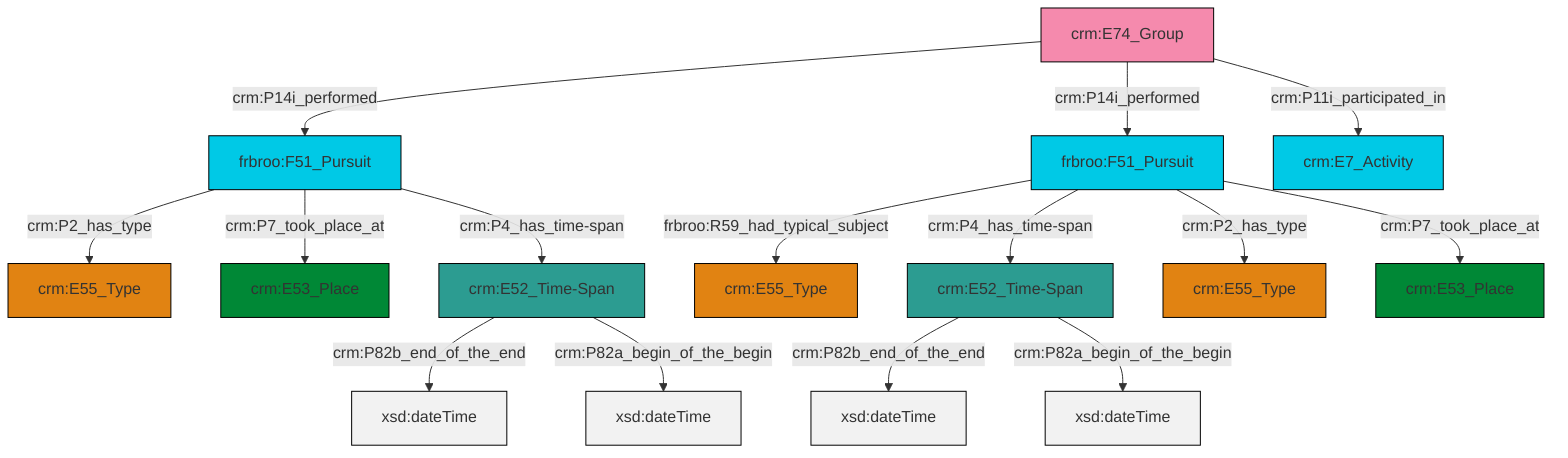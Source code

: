 graph TD
classDef Literal fill:#f2f2f2,stroke:#000000;
classDef CRM_Entity fill:#FFFFFF,stroke:#000000;
classDef Temporal_Entity fill:#00C9E6, stroke:#000000;
classDef Type fill:#E18312, stroke:#000000;
classDef Time-Span fill:#2C9C91, stroke:#000000;
classDef Appellation fill:#FFEB7F, stroke:#000000;
classDef Place fill:#008836, stroke:#000000;
classDef Persistent_Item fill:#B266B2, stroke:#000000;
classDef Conceptual_Object fill:#FFD700, stroke:#000000;
classDef Physical_Thing fill:#D2B48C, stroke:#000000;
classDef Actor fill:#f58aad, stroke:#000000;
classDef PC_Classes fill:#4ce600, stroke:#000000;
classDef Multi fill:#cccccc,stroke:#000000;

3["frbroo:F51_Pursuit"]:::Temporal_Entity -->|crm:P2_has_type| 0["crm:E55_Type"]:::Type
6["frbroo:F51_Pursuit"]:::Temporal_Entity -->|frbroo:R59_had_typical_subject| 7["crm:E55_Type"]:::Type
3["frbroo:F51_Pursuit"]:::Temporal_Entity -->|crm:P7_took_place_at| 8["crm:E53_Place"]:::Place
10["crm:E52_Time-Span"]:::Time-Span -->|crm:P82b_end_of_the_end| 11[xsd:dateTime]:::Literal
3["frbroo:F51_Pursuit"]:::Temporal_Entity -->|crm:P4_has_time-span| 12["crm:E52_Time-Span"]:::Time-Span
12["crm:E52_Time-Span"]:::Time-Span -->|crm:P82b_end_of_the_end| 16[xsd:dateTime]:::Literal
6["frbroo:F51_Pursuit"]:::Temporal_Entity -->|crm:P4_has_time-span| 10["crm:E52_Time-Span"]:::Time-Span
18["crm:E74_Group"]:::Actor -->|crm:P14i_performed| 3["frbroo:F51_Pursuit"]:::Temporal_Entity
18["crm:E74_Group"]:::Actor -->|crm:P14i_performed| 6["frbroo:F51_Pursuit"]:::Temporal_Entity
18["crm:E74_Group"]:::Actor -->|crm:P11i_participated_in| 19["crm:E7_Activity"]:::Temporal_Entity
6["frbroo:F51_Pursuit"]:::Temporal_Entity -->|crm:P2_has_type| 4["crm:E55_Type"]:::Type
10["crm:E52_Time-Span"]:::Time-Span -->|crm:P82a_begin_of_the_begin| 21[xsd:dateTime]:::Literal
6["frbroo:F51_Pursuit"]:::Temporal_Entity -->|crm:P7_took_place_at| 24["crm:E53_Place"]:::Place
12["crm:E52_Time-Span"]:::Time-Span -->|crm:P82a_begin_of_the_begin| 26[xsd:dateTime]:::Literal
